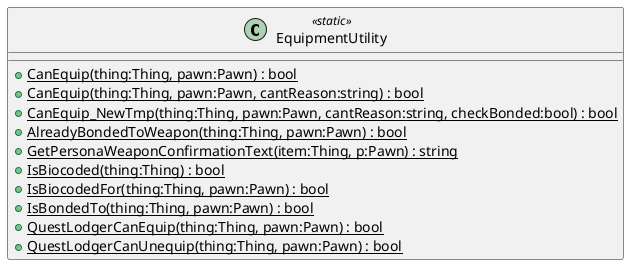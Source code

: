 @startuml
class EquipmentUtility <<static>> {
    + {static} CanEquip(thing:Thing, pawn:Pawn) : bool
    + {static} CanEquip(thing:Thing, pawn:Pawn, cantReason:string) : bool
    + {static} CanEquip_NewTmp(thing:Thing, pawn:Pawn, cantReason:string, checkBonded:bool) : bool
    + {static} AlreadyBondedToWeapon(thing:Thing, pawn:Pawn) : bool
    + {static} GetPersonaWeaponConfirmationText(item:Thing, p:Pawn) : string
    + {static} IsBiocoded(thing:Thing) : bool
    + {static} IsBiocodedFor(thing:Thing, pawn:Pawn) : bool
    + {static} IsBondedTo(thing:Thing, pawn:Pawn) : bool
    + {static} QuestLodgerCanEquip(thing:Thing, pawn:Pawn) : bool
    + {static} QuestLodgerCanUnequip(thing:Thing, pawn:Pawn) : bool
}
@enduml
